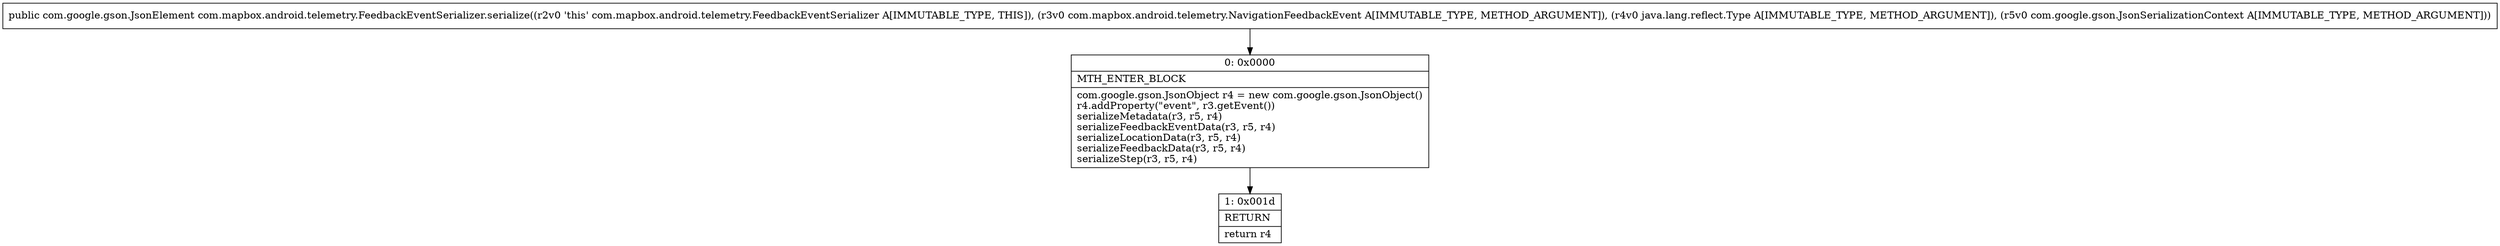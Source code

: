 digraph "CFG forcom.mapbox.android.telemetry.FeedbackEventSerializer.serialize(Lcom\/mapbox\/android\/telemetry\/NavigationFeedbackEvent;Ljava\/lang\/reflect\/Type;Lcom\/google\/gson\/JsonSerializationContext;)Lcom\/google\/gson\/JsonElement;" {
Node_0 [shape=record,label="{0\:\ 0x0000|MTH_ENTER_BLOCK\l|com.google.gson.JsonObject r4 = new com.google.gson.JsonObject()\lr4.addProperty(\"event\", r3.getEvent())\lserializeMetadata(r3, r5, r4)\lserializeFeedbackEventData(r3, r5, r4)\lserializeLocationData(r3, r5, r4)\lserializeFeedbackData(r3, r5, r4)\lserializeStep(r3, r5, r4)\l}"];
Node_1 [shape=record,label="{1\:\ 0x001d|RETURN\l|return r4\l}"];
MethodNode[shape=record,label="{public com.google.gson.JsonElement com.mapbox.android.telemetry.FeedbackEventSerializer.serialize((r2v0 'this' com.mapbox.android.telemetry.FeedbackEventSerializer A[IMMUTABLE_TYPE, THIS]), (r3v0 com.mapbox.android.telemetry.NavigationFeedbackEvent A[IMMUTABLE_TYPE, METHOD_ARGUMENT]), (r4v0 java.lang.reflect.Type A[IMMUTABLE_TYPE, METHOD_ARGUMENT]), (r5v0 com.google.gson.JsonSerializationContext A[IMMUTABLE_TYPE, METHOD_ARGUMENT])) }"];
MethodNode -> Node_0;
Node_0 -> Node_1;
}

